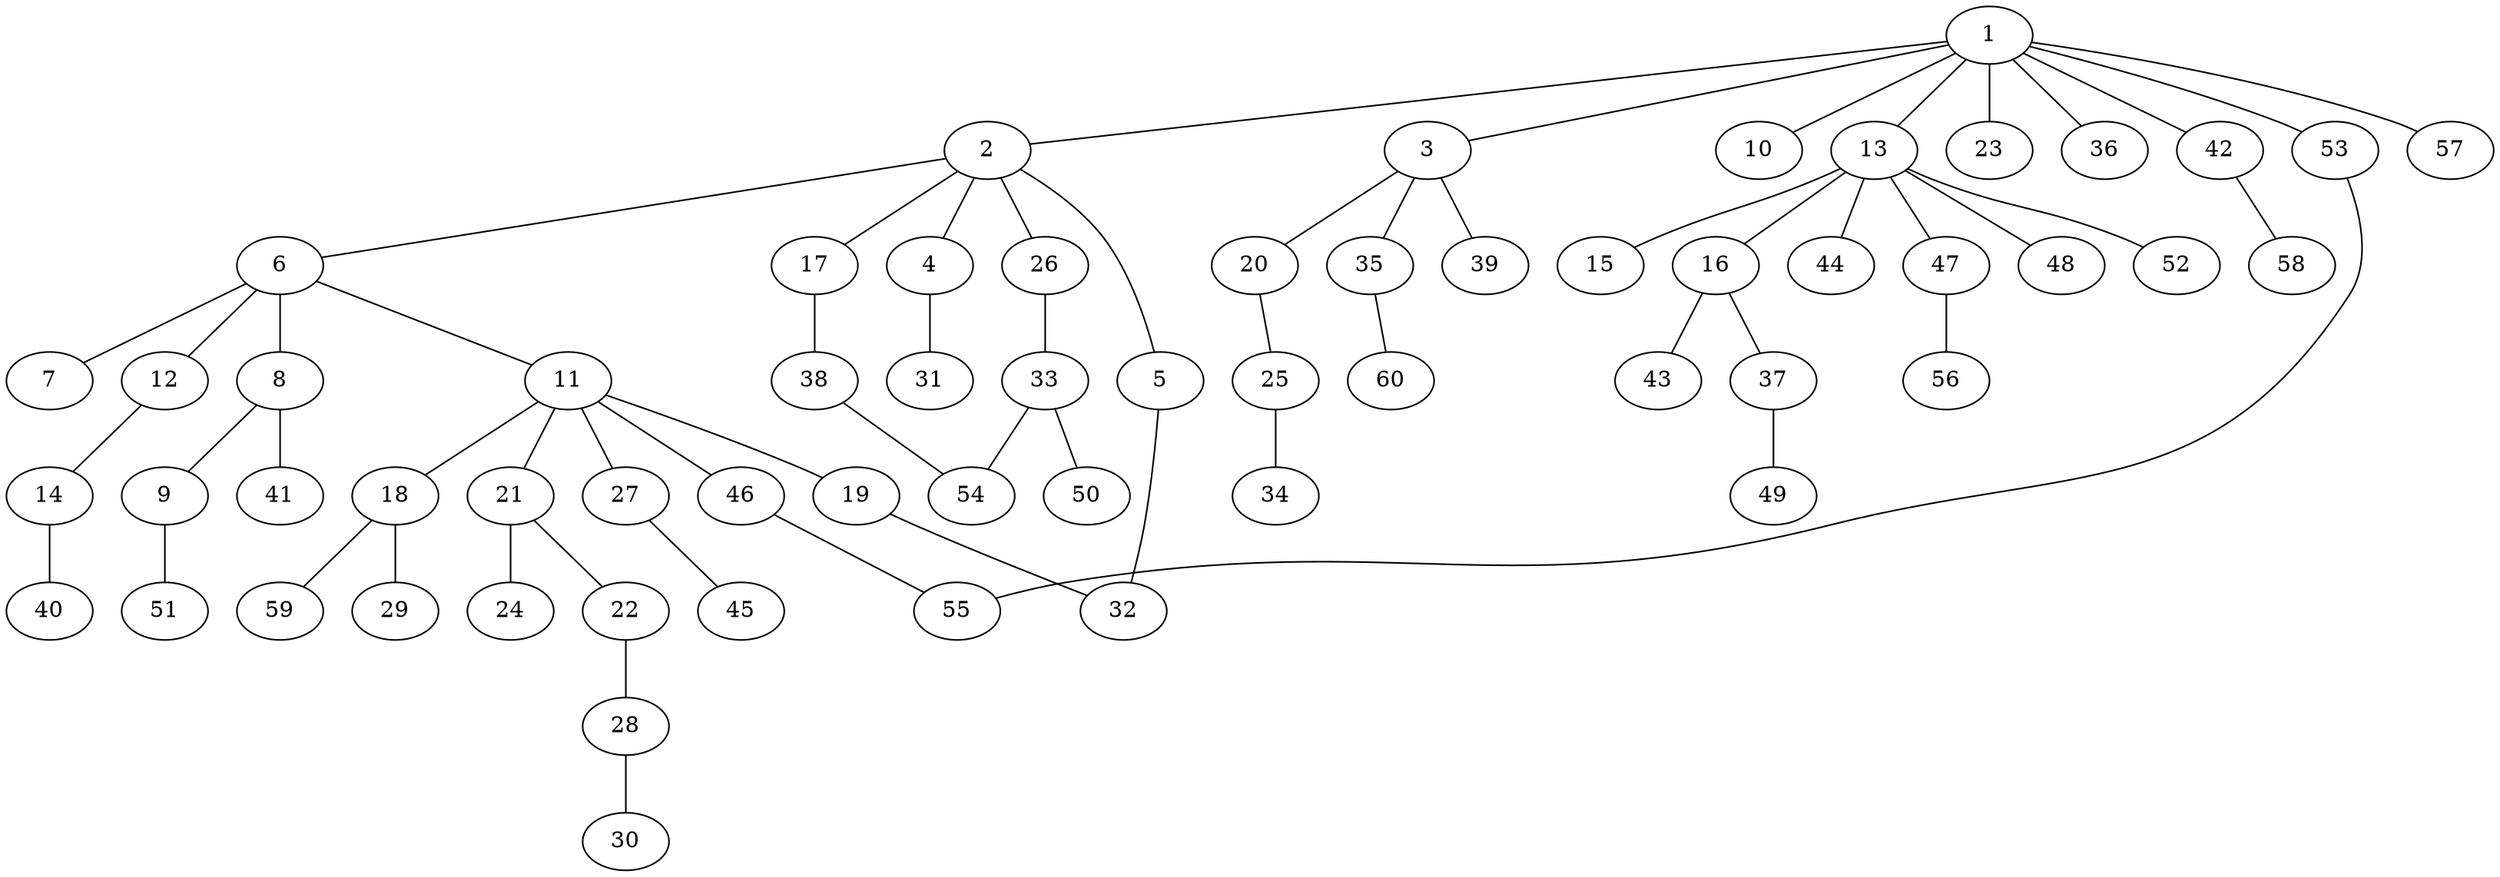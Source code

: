 graph graphname {1--2
1--3
1--10
1--13
1--23
1--36
1--42
1--53
1--57
2--4
2--5
2--6
2--17
2--26
3--20
3--35
3--39
4--31
5--32
6--7
6--8
6--11
6--12
8--9
8--41
9--51
11--18
11--19
11--21
11--27
11--46
12--14
13--15
13--16
13--44
13--47
13--48
13--52
14--40
16--37
16--43
17--38
18--29
18--59
19--32
20--25
21--22
21--24
22--28
25--34
26--33
27--45
28--30
33--50
33--54
35--60
37--49
38--54
42--58
46--55
47--56
53--55
}